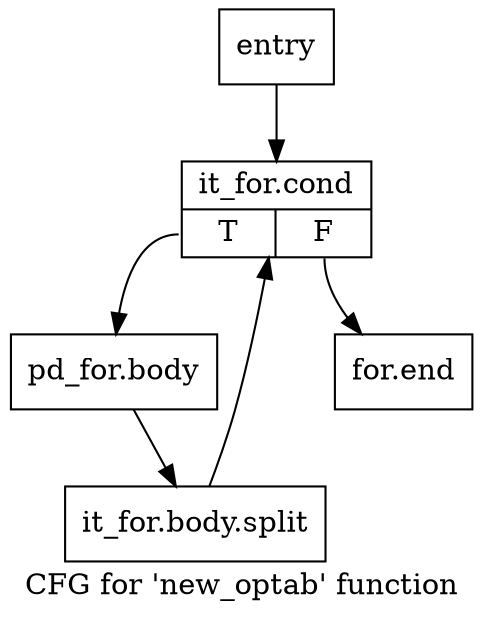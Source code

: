 digraph "CFG for 'new_optab' function" {
	label="CFG for 'new_optab' function";

	Node0x83302f0 [shape=record,label="{entry}"];
	Node0x83302f0 -> Node0x8330340;
	Node0x8330340 [shape=record,label="{it_for.cond|{<s0>T|<s1>F}}"];
	Node0x8330340:s0 -> Node0x8330390;
	Node0x8330340:s1 -> Node0x83303e0;
	Node0x8330390 [shape=record,label="{pd_for.body}"];
	Node0x8330390 -> Node0xe3e1660;
	Node0xe3e1660 [shape=record,label="{it_for.body.split}"];
	Node0xe3e1660 -> Node0x8330340;
	Node0x83303e0 [shape=record,label="{for.end}"];
}
